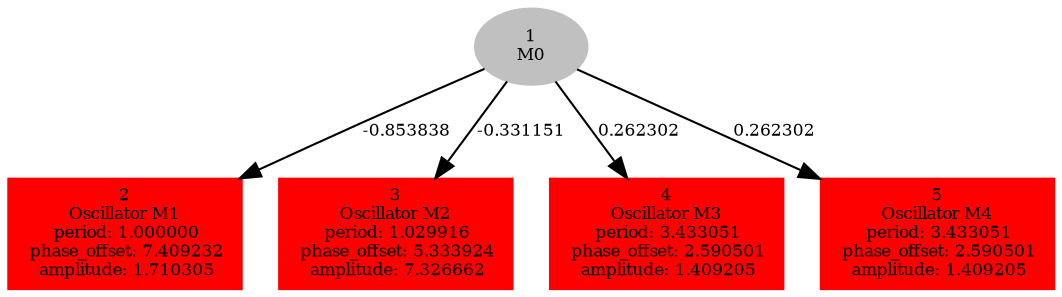  digraph g{ forcelabels=true;
1[label=<1<BR/>M0>,color="grey",style=filled,fontsize=8];
2 [label=<2<BR />Oscillator M1<BR /> period: 1.000000<BR /> phase_offset: 7.409232<BR /> amplitude: 1.710305>, shape=box,color=red,style=filled,fontsize=8];3 [label=<3<BR />Oscillator M2<BR /> period: 1.029916<BR /> phase_offset: 5.333924<BR /> amplitude: 7.326662>, shape=box,color=red,style=filled,fontsize=8];4 [label=<4<BR />Oscillator M3<BR /> period: 3.433051<BR /> phase_offset: 2.590501<BR /> amplitude: 1.409205>, shape=box,color=red,style=filled,fontsize=8];5 [label=<5<BR />Oscillator M4<BR /> period: 3.433051<BR /> phase_offset: 2.590501<BR /> amplitude: 1.409205>, shape=box,color=red,style=filled,fontsize=8];1 -> 2[label="-0.853838 ",fontsize="8"];
1 -> 3[label="-0.331151 ",fontsize="8"];
1 -> 4[label="0.262302 ",fontsize="8"];
1 -> 5[label="0.262302 ",fontsize="8"];
 }
